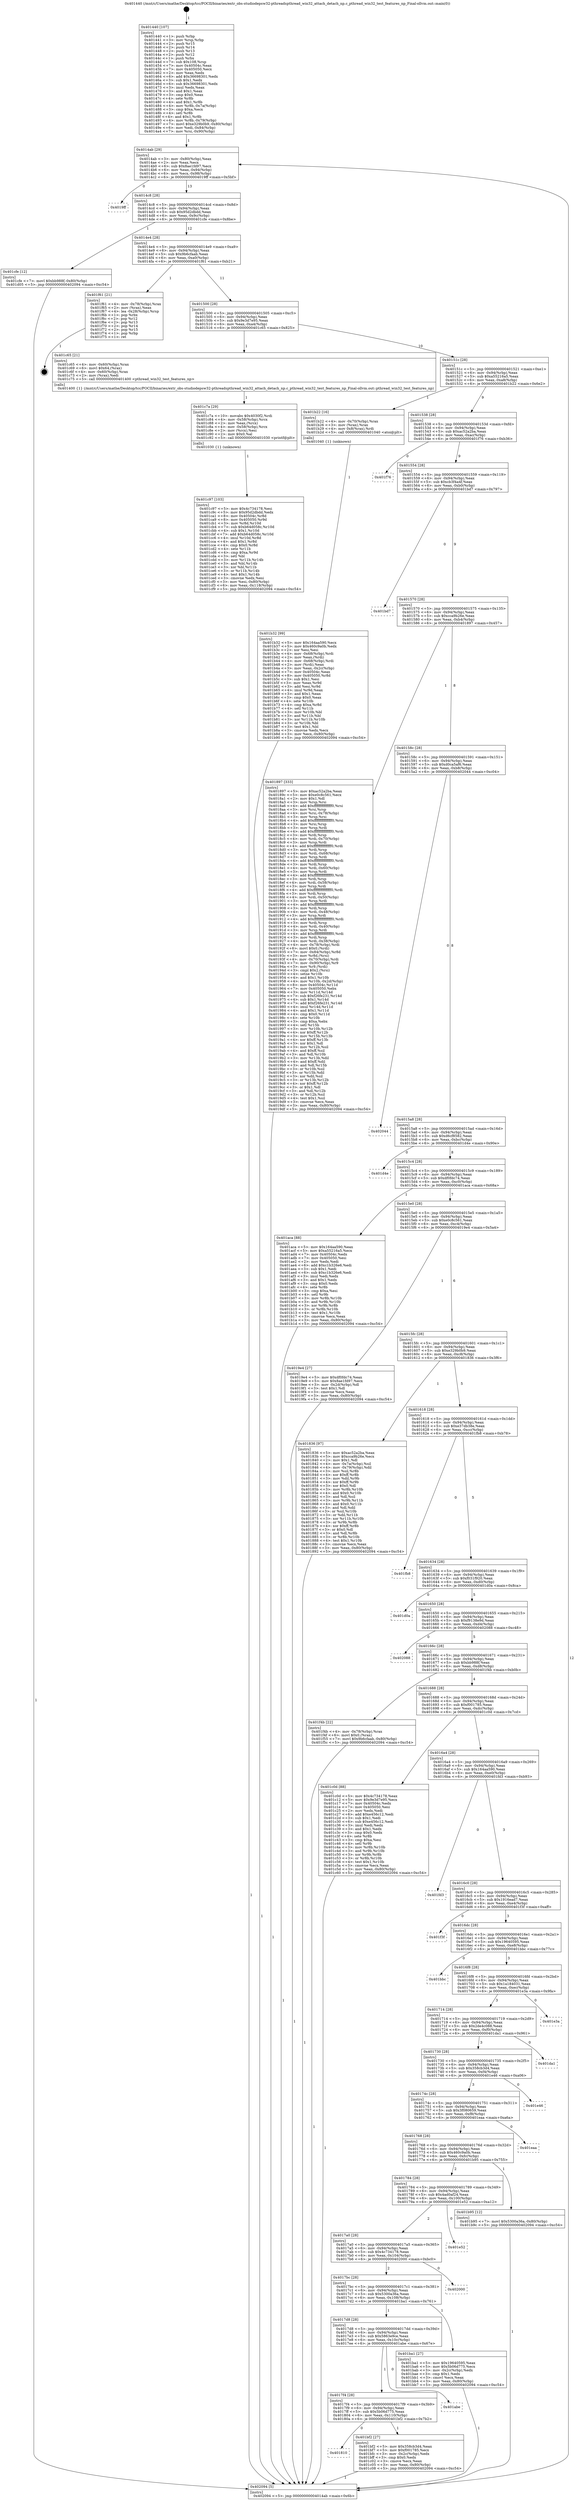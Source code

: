 digraph "0x401440" {
  label = "0x401440 (/mnt/c/Users/mathe/Desktop/tcc/POCII/binaries/extr_obs-studiodepsw32-pthreadspthread_win32_attach_detach_np.c_pthread_win32_test_features_np_Final-ollvm.out::main(0))"
  labelloc = "t"
  node[shape=record]

  Entry [label="",width=0.3,height=0.3,shape=circle,fillcolor=black,style=filled]
  "0x4014ab" [label="{
     0x4014ab [29]\l
     | [instrs]\l
     &nbsp;&nbsp;0x4014ab \<+3\>: mov -0x80(%rbp),%eax\l
     &nbsp;&nbsp;0x4014ae \<+2\>: mov %eax,%ecx\l
     &nbsp;&nbsp;0x4014b0 \<+6\>: sub $0x8ae1fd97,%ecx\l
     &nbsp;&nbsp;0x4014b6 \<+6\>: mov %eax,-0x94(%rbp)\l
     &nbsp;&nbsp;0x4014bc \<+6\>: mov %ecx,-0x98(%rbp)\l
     &nbsp;&nbsp;0x4014c2 \<+6\>: je 00000000004019ff \<main+0x5bf\>\l
  }"]
  "0x4019ff" [label="{
     0x4019ff\l
  }", style=dashed]
  "0x4014c8" [label="{
     0x4014c8 [28]\l
     | [instrs]\l
     &nbsp;&nbsp;0x4014c8 \<+5\>: jmp 00000000004014cd \<main+0x8d\>\l
     &nbsp;&nbsp;0x4014cd \<+6\>: mov -0x94(%rbp),%eax\l
     &nbsp;&nbsp;0x4014d3 \<+5\>: sub $0x95d2dbdd,%eax\l
     &nbsp;&nbsp;0x4014d8 \<+6\>: mov %eax,-0x9c(%rbp)\l
     &nbsp;&nbsp;0x4014de \<+6\>: je 0000000000401cfe \<main+0x8be\>\l
  }"]
  Exit [label="",width=0.3,height=0.3,shape=circle,fillcolor=black,style=filled,peripheries=2]
  "0x401cfe" [label="{
     0x401cfe [12]\l
     | [instrs]\l
     &nbsp;&nbsp;0x401cfe \<+7\>: movl $0xbb988f,-0x80(%rbp)\l
     &nbsp;&nbsp;0x401d05 \<+5\>: jmp 0000000000402094 \<main+0xc54\>\l
  }"]
  "0x4014e4" [label="{
     0x4014e4 [28]\l
     | [instrs]\l
     &nbsp;&nbsp;0x4014e4 \<+5\>: jmp 00000000004014e9 \<main+0xa9\>\l
     &nbsp;&nbsp;0x4014e9 \<+6\>: mov -0x94(%rbp),%eax\l
     &nbsp;&nbsp;0x4014ef \<+5\>: sub $0x9b6cfaab,%eax\l
     &nbsp;&nbsp;0x4014f4 \<+6\>: mov %eax,-0xa0(%rbp)\l
     &nbsp;&nbsp;0x4014fa \<+6\>: je 0000000000401f61 \<main+0xb21\>\l
  }"]
  "0x401c97" [label="{
     0x401c97 [103]\l
     | [instrs]\l
     &nbsp;&nbsp;0x401c97 \<+5\>: mov $0x4c734178,%esi\l
     &nbsp;&nbsp;0x401c9c \<+5\>: mov $0x95d2dbdd,%edx\l
     &nbsp;&nbsp;0x401ca1 \<+8\>: mov 0x40504c,%r8d\l
     &nbsp;&nbsp;0x401ca9 \<+8\>: mov 0x405050,%r9d\l
     &nbsp;&nbsp;0x401cb1 \<+3\>: mov %r8d,%r10d\l
     &nbsp;&nbsp;0x401cb4 \<+7\>: sub $0xb64d058c,%r10d\l
     &nbsp;&nbsp;0x401cbb \<+4\>: sub $0x1,%r10d\l
     &nbsp;&nbsp;0x401cbf \<+7\>: add $0xb64d058c,%r10d\l
     &nbsp;&nbsp;0x401cc6 \<+4\>: imul %r10d,%r8d\l
     &nbsp;&nbsp;0x401cca \<+4\>: and $0x1,%r8d\l
     &nbsp;&nbsp;0x401cce \<+4\>: cmp $0x0,%r8d\l
     &nbsp;&nbsp;0x401cd2 \<+4\>: sete %r11b\l
     &nbsp;&nbsp;0x401cd6 \<+4\>: cmp $0xa,%r9d\l
     &nbsp;&nbsp;0x401cda \<+3\>: setl %bl\l
     &nbsp;&nbsp;0x401cdd \<+3\>: mov %r11b,%r14b\l
     &nbsp;&nbsp;0x401ce0 \<+3\>: and %bl,%r14b\l
     &nbsp;&nbsp;0x401ce3 \<+3\>: xor %bl,%r11b\l
     &nbsp;&nbsp;0x401ce6 \<+3\>: or %r11b,%r14b\l
     &nbsp;&nbsp;0x401ce9 \<+4\>: test $0x1,%r14b\l
     &nbsp;&nbsp;0x401ced \<+3\>: cmovne %edx,%esi\l
     &nbsp;&nbsp;0x401cf0 \<+3\>: mov %esi,-0x80(%rbp)\l
     &nbsp;&nbsp;0x401cf3 \<+6\>: mov %eax,-0x118(%rbp)\l
     &nbsp;&nbsp;0x401cf9 \<+5\>: jmp 0000000000402094 \<main+0xc54\>\l
  }"]
  "0x401f61" [label="{
     0x401f61 [21]\l
     | [instrs]\l
     &nbsp;&nbsp;0x401f61 \<+4\>: mov -0x78(%rbp),%rax\l
     &nbsp;&nbsp;0x401f65 \<+2\>: mov (%rax),%eax\l
     &nbsp;&nbsp;0x401f67 \<+4\>: lea -0x28(%rbp),%rsp\l
     &nbsp;&nbsp;0x401f6b \<+1\>: pop %rbx\l
     &nbsp;&nbsp;0x401f6c \<+2\>: pop %r12\l
     &nbsp;&nbsp;0x401f6e \<+2\>: pop %r13\l
     &nbsp;&nbsp;0x401f70 \<+2\>: pop %r14\l
     &nbsp;&nbsp;0x401f72 \<+2\>: pop %r15\l
     &nbsp;&nbsp;0x401f74 \<+1\>: pop %rbp\l
     &nbsp;&nbsp;0x401f75 \<+1\>: ret\l
  }"]
  "0x401500" [label="{
     0x401500 [28]\l
     | [instrs]\l
     &nbsp;&nbsp;0x401500 \<+5\>: jmp 0000000000401505 \<main+0xc5\>\l
     &nbsp;&nbsp;0x401505 \<+6\>: mov -0x94(%rbp),%eax\l
     &nbsp;&nbsp;0x40150b \<+5\>: sub $0x9e3d7e95,%eax\l
     &nbsp;&nbsp;0x401510 \<+6\>: mov %eax,-0xa4(%rbp)\l
     &nbsp;&nbsp;0x401516 \<+6\>: je 0000000000401c65 \<main+0x825\>\l
  }"]
  "0x401c7a" [label="{
     0x401c7a [29]\l
     | [instrs]\l
     &nbsp;&nbsp;0x401c7a \<+10\>: movabs $0x4030f2,%rdi\l
     &nbsp;&nbsp;0x401c84 \<+4\>: mov -0x58(%rbp),%rcx\l
     &nbsp;&nbsp;0x401c88 \<+2\>: mov %eax,(%rcx)\l
     &nbsp;&nbsp;0x401c8a \<+4\>: mov -0x58(%rbp),%rcx\l
     &nbsp;&nbsp;0x401c8e \<+2\>: mov (%rcx),%esi\l
     &nbsp;&nbsp;0x401c90 \<+2\>: mov $0x0,%al\l
     &nbsp;&nbsp;0x401c92 \<+5\>: call 0000000000401030 \<printf@plt\>\l
     | [calls]\l
     &nbsp;&nbsp;0x401030 \{1\} (unknown)\l
  }"]
  "0x401c65" [label="{
     0x401c65 [21]\l
     | [instrs]\l
     &nbsp;&nbsp;0x401c65 \<+4\>: mov -0x60(%rbp),%rax\l
     &nbsp;&nbsp;0x401c69 \<+6\>: movl $0x64,(%rax)\l
     &nbsp;&nbsp;0x401c6f \<+4\>: mov -0x60(%rbp),%rax\l
     &nbsp;&nbsp;0x401c73 \<+2\>: mov (%rax),%edi\l
     &nbsp;&nbsp;0x401c75 \<+5\>: call 0000000000401400 \<pthread_win32_test_features_np\>\l
     | [calls]\l
     &nbsp;&nbsp;0x401400 \{1\} (/mnt/c/Users/mathe/Desktop/tcc/POCII/binaries/extr_obs-studiodepsw32-pthreadspthread_win32_attach_detach_np.c_pthread_win32_test_features_np_Final-ollvm.out::pthread_win32_test_features_np)\l
  }"]
  "0x40151c" [label="{
     0x40151c [28]\l
     | [instrs]\l
     &nbsp;&nbsp;0x40151c \<+5\>: jmp 0000000000401521 \<main+0xe1\>\l
     &nbsp;&nbsp;0x401521 \<+6\>: mov -0x94(%rbp),%eax\l
     &nbsp;&nbsp;0x401527 \<+5\>: sub $0xa55216a5,%eax\l
     &nbsp;&nbsp;0x40152c \<+6\>: mov %eax,-0xa8(%rbp)\l
     &nbsp;&nbsp;0x401532 \<+6\>: je 0000000000401b22 \<main+0x6e2\>\l
  }"]
  "0x401810" [label="{
     0x401810\l
  }", style=dashed]
  "0x401b22" [label="{
     0x401b22 [16]\l
     | [instrs]\l
     &nbsp;&nbsp;0x401b22 \<+4\>: mov -0x70(%rbp),%rax\l
     &nbsp;&nbsp;0x401b26 \<+3\>: mov (%rax),%rax\l
     &nbsp;&nbsp;0x401b29 \<+4\>: mov 0x8(%rax),%rdi\l
     &nbsp;&nbsp;0x401b2d \<+5\>: call 0000000000401040 \<atoi@plt\>\l
     | [calls]\l
     &nbsp;&nbsp;0x401040 \{1\} (unknown)\l
  }"]
  "0x401538" [label="{
     0x401538 [28]\l
     | [instrs]\l
     &nbsp;&nbsp;0x401538 \<+5\>: jmp 000000000040153d \<main+0xfd\>\l
     &nbsp;&nbsp;0x40153d \<+6\>: mov -0x94(%rbp),%eax\l
     &nbsp;&nbsp;0x401543 \<+5\>: sub $0xac52a2ba,%eax\l
     &nbsp;&nbsp;0x401548 \<+6\>: mov %eax,-0xac(%rbp)\l
     &nbsp;&nbsp;0x40154e \<+6\>: je 0000000000401f76 \<main+0xb36\>\l
  }"]
  "0x401bf2" [label="{
     0x401bf2 [27]\l
     | [instrs]\l
     &nbsp;&nbsp;0x401bf2 \<+5\>: mov $0x358cb3d4,%eax\l
     &nbsp;&nbsp;0x401bf7 \<+5\>: mov $0xf001785,%ecx\l
     &nbsp;&nbsp;0x401bfc \<+3\>: mov -0x2c(%rbp),%edx\l
     &nbsp;&nbsp;0x401bff \<+3\>: cmp $0x0,%edx\l
     &nbsp;&nbsp;0x401c02 \<+3\>: cmove %ecx,%eax\l
     &nbsp;&nbsp;0x401c05 \<+3\>: mov %eax,-0x80(%rbp)\l
     &nbsp;&nbsp;0x401c08 \<+5\>: jmp 0000000000402094 \<main+0xc54\>\l
  }"]
  "0x401f76" [label="{
     0x401f76\l
  }", style=dashed]
  "0x401554" [label="{
     0x401554 [28]\l
     | [instrs]\l
     &nbsp;&nbsp;0x401554 \<+5\>: jmp 0000000000401559 \<main+0x119\>\l
     &nbsp;&nbsp;0x401559 \<+6\>: mov -0x94(%rbp),%eax\l
     &nbsp;&nbsp;0x40155f \<+5\>: sub $0xcb3f4a4f,%eax\l
     &nbsp;&nbsp;0x401564 \<+6\>: mov %eax,-0xb0(%rbp)\l
     &nbsp;&nbsp;0x40156a \<+6\>: je 0000000000401bd7 \<main+0x797\>\l
  }"]
  "0x4017f4" [label="{
     0x4017f4 [28]\l
     | [instrs]\l
     &nbsp;&nbsp;0x4017f4 \<+5\>: jmp 00000000004017f9 \<main+0x3b9\>\l
     &nbsp;&nbsp;0x4017f9 \<+6\>: mov -0x94(%rbp),%eax\l
     &nbsp;&nbsp;0x4017ff \<+5\>: sub $0x5b06d775,%eax\l
     &nbsp;&nbsp;0x401804 \<+6\>: mov %eax,-0x110(%rbp)\l
     &nbsp;&nbsp;0x40180a \<+6\>: je 0000000000401bf2 \<main+0x7b2\>\l
  }"]
  "0x401bd7" [label="{
     0x401bd7\l
  }", style=dashed]
  "0x401570" [label="{
     0x401570 [28]\l
     | [instrs]\l
     &nbsp;&nbsp;0x401570 \<+5\>: jmp 0000000000401575 \<main+0x135\>\l
     &nbsp;&nbsp;0x401575 \<+6\>: mov -0x94(%rbp),%eax\l
     &nbsp;&nbsp;0x40157b \<+5\>: sub $0xcca9b26e,%eax\l
     &nbsp;&nbsp;0x401580 \<+6\>: mov %eax,-0xb4(%rbp)\l
     &nbsp;&nbsp;0x401586 \<+6\>: je 0000000000401897 \<main+0x457\>\l
  }"]
  "0x401abe" [label="{
     0x401abe\l
  }", style=dashed]
  "0x401897" [label="{
     0x401897 [333]\l
     | [instrs]\l
     &nbsp;&nbsp;0x401897 \<+5\>: mov $0xac52a2ba,%eax\l
     &nbsp;&nbsp;0x40189c \<+5\>: mov $0xe0c8c561,%ecx\l
     &nbsp;&nbsp;0x4018a1 \<+2\>: mov $0x1,%dl\l
     &nbsp;&nbsp;0x4018a3 \<+3\>: mov %rsp,%rsi\l
     &nbsp;&nbsp;0x4018a6 \<+4\>: add $0xfffffffffffffff0,%rsi\l
     &nbsp;&nbsp;0x4018aa \<+3\>: mov %rsi,%rsp\l
     &nbsp;&nbsp;0x4018ad \<+4\>: mov %rsi,-0x78(%rbp)\l
     &nbsp;&nbsp;0x4018b1 \<+3\>: mov %rsp,%rsi\l
     &nbsp;&nbsp;0x4018b4 \<+4\>: add $0xfffffffffffffff0,%rsi\l
     &nbsp;&nbsp;0x4018b8 \<+3\>: mov %rsi,%rsp\l
     &nbsp;&nbsp;0x4018bb \<+3\>: mov %rsp,%rdi\l
     &nbsp;&nbsp;0x4018be \<+4\>: add $0xfffffffffffffff0,%rdi\l
     &nbsp;&nbsp;0x4018c2 \<+3\>: mov %rdi,%rsp\l
     &nbsp;&nbsp;0x4018c5 \<+4\>: mov %rdi,-0x70(%rbp)\l
     &nbsp;&nbsp;0x4018c9 \<+3\>: mov %rsp,%rdi\l
     &nbsp;&nbsp;0x4018cc \<+4\>: add $0xfffffffffffffff0,%rdi\l
     &nbsp;&nbsp;0x4018d0 \<+3\>: mov %rdi,%rsp\l
     &nbsp;&nbsp;0x4018d3 \<+4\>: mov %rdi,-0x68(%rbp)\l
     &nbsp;&nbsp;0x4018d7 \<+3\>: mov %rsp,%rdi\l
     &nbsp;&nbsp;0x4018da \<+4\>: add $0xfffffffffffffff0,%rdi\l
     &nbsp;&nbsp;0x4018de \<+3\>: mov %rdi,%rsp\l
     &nbsp;&nbsp;0x4018e1 \<+4\>: mov %rdi,-0x60(%rbp)\l
     &nbsp;&nbsp;0x4018e5 \<+3\>: mov %rsp,%rdi\l
     &nbsp;&nbsp;0x4018e8 \<+4\>: add $0xfffffffffffffff0,%rdi\l
     &nbsp;&nbsp;0x4018ec \<+3\>: mov %rdi,%rsp\l
     &nbsp;&nbsp;0x4018ef \<+4\>: mov %rdi,-0x58(%rbp)\l
     &nbsp;&nbsp;0x4018f3 \<+3\>: mov %rsp,%rdi\l
     &nbsp;&nbsp;0x4018f6 \<+4\>: add $0xfffffffffffffff0,%rdi\l
     &nbsp;&nbsp;0x4018fa \<+3\>: mov %rdi,%rsp\l
     &nbsp;&nbsp;0x4018fd \<+4\>: mov %rdi,-0x50(%rbp)\l
     &nbsp;&nbsp;0x401901 \<+3\>: mov %rsp,%rdi\l
     &nbsp;&nbsp;0x401904 \<+4\>: add $0xfffffffffffffff0,%rdi\l
     &nbsp;&nbsp;0x401908 \<+3\>: mov %rdi,%rsp\l
     &nbsp;&nbsp;0x40190b \<+4\>: mov %rdi,-0x48(%rbp)\l
     &nbsp;&nbsp;0x40190f \<+3\>: mov %rsp,%rdi\l
     &nbsp;&nbsp;0x401912 \<+4\>: add $0xfffffffffffffff0,%rdi\l
     &nbsp;&nbsp;0x401916 \<+3\>: mov %rdi,%rsp\l
     &nbsp;&nbsp;0x401919 \<+4\>: mov %rdi,-0x40(%rbp)\l
     &nbsp;&nbsp;0x40191d \<+3\>: mov %rsp,%rdi\l
     &nbsp;&nbsp;0x401920 \<+4\>: add $0xfffffffffffffff0,%rdi\l
     &nbsp;&nbsp;0x401924 \<+3\>: mov %rdi,%rsp\l
     &nbsp;&nbsp;0x401927 \<+4\>: mov %rdi,-0x38(%rbp)\l
     &nbsp;&nbsp;0x40192b \<+4\>: mov -0x78(%rbp),%rdi\l
     &nbsp;&nbsp;0x40192f \<+6\>: movl $0x0,(%rdi)\l
     &nbsp;&nbsp;0x401935 \<+7\>: mov -0x84(%rbp),%r8d\l
     &nbsp;&nbsp;0x40193c \<+3\>: mov %r8d,(%rsi)\l
     &nbsp;&nbsp;0x40193f \<+4\>: mov -0x70(%rbp),%rdi\l
     &nbsp;&nbsp;0x401943 \<+7\>: mov -0x90(%rbp),%r9\l
     &nbsp;&nbsp;0x40194a \<+3\>: mov %r9,(%rdi)\l
     &nbsp;&nbsp;0x40194d \<+3\>: cmpl $0x2,(%rsi)\l
     &nbsp;&nbsp;0x401950 \<+4\>: setne %r10b\l
     &nbsp;&nbsp;0x401954 \<+4\>: and $0x1,%r10b\l
     &nbsp;&nbsp;0x401958 \<+4\>: mov %r10b,-0x2d(%rbp)\l
     &nbsp;&nbsp;0x40195c \<+8\>: mov 0x40504c,%r11d\l
     &nbsp;&nbsp;0x401964 \<+7\>: mov 0x405050,%ebx\l
     &nbsp;&nbsp;0x40196b \<+3\>: mov %r11d,%r14d\l
     &nbsp;&nbsp;0x40196e \<+7\>: sub $0xf26fe231,%r14d\l
     &nbsp;&nbsp;0x401975 \<+4\>: sub $0x1,%r14d\l
     &nbsp;&nbsp;0x401979 \<+7\>: add $0xf26fe231,%r14d\l
     &nbsp;&nbsp;0x401980 \<+4\>: imul %r14d,%r11d\l
     &nbsp;&nbsp;0x401984 \<+4\>: and $0x1,%r11d\l
     &nbsp;&nbsp;0x401988 \<+4\>: cmp $0x0,%r11d\l
     &nbsp;&nbsp;0x40198c \<+4\>: sete %r10b\l
     &nbsp;&nbsp;0x401990 \<+3\>: cmp $0xa,%ebx\l
     &nbsp;&nbsp;0x401993 \<+4\>: setl %r15b\l
     &nbsp;&nbsp;0x401997 \<+3\>: mov %r10b,%r12b\l
     &nbsp;&nbsp;0x40199a \<+4\>: xor $0xff,%r12b\l
     &nbsp;&nbsp;0x40199e \<+3\>: mov %r15b,%r13b\l
     &nbsp;&nbsp;0x4019a1 \<+4\>: xor $0xff,%r13b\l
     &nbsp;&nbsp;0x4019a5 \<+3\>: xor $0x1,%dl\l
     &nbsp;&nbsp;0x4019a8 \<+3\>: mov %r12b,%sil\l
     &nbsp;&nbsp;0x4019ab \<+4\>: and $0xff,%sil\l
     &nbsp;&nbsp;0x4019af \<+3\>: and %dl,%r10b\l
     &nbsp;&nbsp;0x4019b2 \<+3\>: mov %r13b,%dil\l
     &nbsp;&nbsp;0x4019b5 \<+4\>: and $0xff,%dil\l
     &nbsp;&nbsp;0x4019b9 \<+3\>: and %dl,%r15b\l
     &nbsp;&nbsp;0x4019bc \<+3\>: or %r10b,%sil\l
     &nbsp;&nbsp;0x4019bf \<+3\>: or %r15b,%dil\l
     &nbsp;&nbsp;0x4019c2 \<+3\>: xor %dil,%sil\l
     &nbsp;&nbsp;0x4019c5 \<+3\>: or %r13b,%r12b\l
     &nbsp;&nbsp;0x4019c8 \<+4\>: xor $0xff,%r12b\l
     &nbsp;&nbsp;0x4019cc \<+3\>: or $0x1,%dl\l
     &nbsp;&nbsp;0x4019cf \<+3\>: and %dl,%r12b\l
     &nbsp;&nbsp;0x4019d2 \<+3\>: or %r12b,%sil\l
     &nbsp;&nbsp;0x4019d5 \<+4\>: test $0x1,%sil\l
     &nbsp;&nbsp;0x4019d9 \<+3\>: cmovne %ecx,%eax\l
     &nbsp;&nbsp;0x4019dc \<+3\>: mov %eax,-0x80(%rbp)\l
     &nbsp;&nbsp;0x4019df \<+5\>: jmp 0000000000402094 \<main+0xc54\>\l
  }"]
  "0x40158c" [label="{
     0x40158c [28]\l
     | [instrs]\l
     &nbsp;&nbsp;0x40158c \<+5\>: jmp 0000000000401591 \<main+0x151\>\l
     &nbsp;&nbsp;0x401591 \<+6\>: mov -0x94(%rbp),%eax\l
     &nbsp;&nbsp;0x401597 \<+5\>: sub $0xd0ca5af6,%eax\l
     &nbsp;&nbsp;0x40159c \<+6\>: mov %eax,-0xb8(%rbp)\l
     &nbsp;&nbsp;0x4015a2 \<+6\>: je 0000000000402044 \<main+0xc04\>\l
  }"]
  "0x4017d8" [label="{
     0x4017d8 [28]\l
     | [instrs]\l
     &nbsp;&nbsp;0x4017d8 \<+5\>: jmp 00000000004017dd \<main+0x39d\>\l
     &nbsp;&nbsp;0x4017dd \<+6\>: mov -0x94(%rbp),%eax\l
     &nbsp;&nbsp;0x4017e3 \<+5\>: sub $0x5863e9ce,%eax\l
     &nbsp;&nbsp;0x4017e8 \<+6\>: mov %eax,-0x10c(%rbp)\l
     &nbsp;&nbsp;0x4017ee \<+6\>: je 0000000000401abe \<main+0x67e\>\l
  }"]
  "0x402044" [label="{
     0x402044\l
  }", style=dashed]
  "0x4015a8" [label="{
     0x4015a8 [28]\l
     | [instrs]\l
     &nbsp;&nbsp;0x4015a8 \<+5\>: jmp 00000000004015ad \<main+0x16d\>\l
     &nbsp;&nbsp;0x4015ad \<+6\>: mov -0x94(%rbp),%eax\l
     &nbsp;&nbsp;0x4015b3 \<+5\>: sub $0xd6cf8582,%eax\l
     &nbsp;&nbsp;0x4015b8 \<+6\>: mov %eax,-0xbc(%rbp)\l
     &nbsp;&nbsp;0x4015be \<+6\>: je 0000000000401d4e \<main+0x90e\>\l
  }"]
  "0x401ba1" [label="{
     0x401ba1 [27]\l
     | [instrs]\l
     &nbsp;&nbsp;0x401ba1 \<+5\>: mov $0x19640595,%eax\l
     &nbsp;&nbsp;0x401ba6 \<+5\>: mov $0x5b06d775,%ecx\l
     &nbsp;&nbsp;0x401bab \<+3\>: mov -0x2c(%rbp),%edx\l
     &nbsp;&nbsp;0x401bae \<+3\>: cmp $0x1,%edx\l
     &nbsp;&nbsp;0x401bb1 \<+3\>: cmovl %ecx,%eax\l
     &nbsp;&nbsp;0x401bb4 \<+3\>: mov %eax,-0x80(%rbp)\l
     &nbsp;&nbsp;0x401bb7 \<+5\>: jmp 0000000000402094 \<main+0xc54\>\l
  }"]
  "0x401d4e" [label="{
     0x401d4e\l
  }", style=dashed]
  "0x4015c4" [label="{
     0x4015c4 [28]\l
     | [instrs]\l
     &nbsp;&nbsp;0x4015c4 \<+5\>: jmp 00000000004015c9 \<main+0x189\>\l
     &nbsp;&nbsp;0x4015c9 \<+6\>: mov -0x94(%rbp),%eax\l
     &nbsp;&nbsp;0x4015cf \<+5\>: sub $0xdf0fdc74,%eax\l
     &nbsp;&nbsp;0x4015d4 \<+6\>: mov %eax,-0xc0(%rbp)\l
     &nbsp;&nbsp;0x4015da \<+6\>: je 0000000000401aca \<main+0x68a\>\l
  }"]
  "0x4017bc" [label="{
     0x4017bc [28]\l
     | [instrs]\l
     &nbsp;&nbsp;0x4017bc \<+5\>: jmp 00000000004017c1 \<main+0x381\>\l
     &nbsp;&nbsp;0x4017c1 \<+6\>: mov -0x94(%rbp),%eax\l
     &nbsp;&nbsp;0x4017c7 \<+5\>: sub $0x5300a36a,%eax\l
     &nbsp;&nbsp;0x4017cc \<+6\>: mov %eax,-0x108(%rbp)\l
     &nbsp;&nbsp;0x4017d2 \<+6\>: je 0000000000401ba1 \<main+0x761\>\l
  }"]
  "0x401aca" [label="{
     0x401aca [88]\l
     | [instrs]\l
     &nbsp;&nbsp;0x401aca \<+5\>: mov $0x164aa590,%eax\l
     &nbsp;&nbsp;0x401acf \<+5\>: mov $0xa55216a5,%ecx\l
     &nbsp;&nbsp;0x401ad4 \<+7\>: mov 0x40504c,%edx\l
     &nbsp;&nbsp;0x401adb \<+7\>: mov 0x405050,%esi\l
     &nbsp;&nbsp;0x401ae2 \<+2\>: mov %edx,%edi\l
     &nbsp;&nbsp;0x401ae4 \<+6\>: add $0xc1b326e6,%edi\l
     &nbsp;&nbsp;0x401aea \<+3\>: sub $0x1,%edi\l
     &nbsp;&nbsp;0x401aed \<+6\>: sub $0xc1b326e6,%edi\l
     &nbsp;&nbsp;0x401af3 \<+3\>: imul %edi,%edx\l
     &nbsp;&nbsp;0x401af6 \<+3\>: and $0x1,%edx\l
     &nbsp;&nbsp;0x401af9 \<+3\>: cmp $0x0,%edx\l
     &nbsp;&nbsp;0x401afc \<+4\>: sete %r8b\l
     &nbsp;&nbsp;0x401b00 \<+3\>: cmp $0xa,%esi\l
     &nbsp;&nbsp;0x401b03 \<+4\>: setl %r9b\l
     &nbsp;&nbsp;0x401b07 \<+3\>: mov %r8b,%r10b\l
     &nbsp;&nbsp;0x401b0a \<+3\>: and %r9b,%r10b\l
     &nbsp;&nbsp;0x401b0d \<+3\>: xor %r9b,%r8b\l
     &nbsp;&nbsp;0x401b10 \<+3\>: or %r8b,%r10b\l
     &nbsp;&nbsp;0x401b13 \<+4\>: test $0x1,%r10b\l
     &nbsp;&nbsp;0x401b17 \<+3\>: cmovne %ecx,%eax\l
     &nbsp;&nbsp;0x401b1a \<+3\>: mov %eax,-0x80(%rbp)\l
     &nbsp;&nbsp;0x401b1d \<+5\>: jmp 0000000000402094 \<main+0xc54\>\l
  }"]
  "0x4015e0" [label="{
     0x4015e0 [28]\l
     | [instrs]\l
     &nbsp;&nbsp;0x4015e0 \<+5\>: jmp 00000000004015e5 \<main+0x1a5\>\l
     &nbsp;&nbsp;0x4015e5 \<+6\>: mov -0x94(%rbp),%eax\l
     &nbsp;&nbsp;0x4015eb \<+5\>: sub $0xe0c8c561,%eax\l
     &nbsp;&nbsp;0x4015f0 \<+6\>: mov %eax,-0xc4(%rbp)\l
     &nbsp;&nbsp;0x4015f6 \<+6\>: je 00000000004019e4 \<main+0x5a4\>\l
  }"]
  "0x402000" [label="{
     0x402000\l
  }", style=dashed]
  "0x4019e4" [label="{
     0x4019e4 [27]\l
     | [instrs]\l
     &nbsp;&nbsp;0x4019e4 \<+5\>: mov $0xdf0fdc74,%eax\l
     &nbsp;&nbsp;0x4019e9 \<+5\>: mov $0x8ae1fd97,%ecx\l
     &nbsp;&nbsp;0x4019ee \<+3\>: mov -0x2d(%rbp),%dl\l
     &nbsp;&nbsp;0x4019f1 \<+3\>: test $0x1,%dl\l
     &nbsp;&nbsp;0x4019f4 \<+3\>: cmovne %ecx,%eax\l
     &nbsp;&nbsp;0x4019f7 \<+3\>: mov %eax,-0x80(%rbp)\l
     &nbsp;&nbsp;0x4019fa \<+5\>: jmp 0000000000402094 \<main+0xc54\>\l
  }"]
  "0x4015fc" [label="{
     0x4015fc [28]\l
     | [instrs]\l
     &nbsp;&nbsp;0x4015fc \<+5\>: jmp 0000000000401601 \<main+0x1c1\>\l
     &nbsp;&nbsp;0x401601 \<+6\>: mov -0x94(%rbp),%eax\l
     &nbsp;&nbsp;0x401607 \<+5\>: sub $0xe329b0b9,%eax\l
     &nbsp;&nbsp;0x40160c \<+6\>: mov %eax,-0xc8(%rbp)\l
     &nbsp;&nbsp;0x401612 \<+6\>: je 0000000000401836 \<main+0x3f6\>\l
  }"]
  "0x4017a0" [label="{
     0x4017a0 [28]\l
     | [instrs]\l
     &nbsp;&nbsp;0x4017a0 \<+5\>: jmp 00000000004017a5 \<main+0x365\>\l
     &nbsp;&nbsp;0x4017a5 \<+6\>: mov -0x94(%rbp),%eax\l
     &nbsp;&nbsp;0x4017ab \<+5\>: sub $0x4c734178,%eax\l
     &nbsp;&nbsp;0x4017b0 \<+6\>: mov %eax,-0x104(%rbp)\l
     &nbsp;&nbsp;0x4017b6 \<+6\>: je 0000000000402000 \<main+0xbc0\>\l
  }"]
  "0x401836" [label="{
     0x401836 [97]\l
     | [instrs]\l
     &nbsp;&nbsp;0x401836 \<+5\>: mov $0xac52a2ba,%eax\l
     &nbsp;&nbsp;0x40183b \<+5\>: mov $0xcca9b26e,%ecx\l
     &nbsp;&nbsp;0x401840 \<+2\>: mov $0x1,%dl\l
     &nbsp;&nbsp;0x401842 \<+4\>: mov -0x7a(%rbp),%sil\l
     &nbsp;&nbsp;0x401846 \<+4\>: mov -0x79(%rbp),%dil\l
     &nbsp;&nbsp;0x40184a \<+3\>: mov %sil,%r8b\l
     &nbsp;&nbsp;0x40184d \<+4\>: xor $0xff,%r8b\l
     &nbsp;&nbsp;0x401851 \<+3\>: mov %dil,%r9b\l
     &nbsp;&nbsp;0x401854 \<+4\>: xor $0xff,%r9b\l
     &nbsp;&nbsp;0x401858 \<+3\>: xor $0x0,%dl\l
     &nbsp;&nbsp;0x40185b \<+3\>: mov %r8b,%r10b\l
     &nbsp;&nbsp;0x40185e \<+4\>: and $0x0,%r10b\l
     &nbsp;&nbsp;0x401862 \<+3\>: and %dl,%sil\l
     &nbsp;&nbsp;0x401865 \<+3\>: mov %r9b,%r11b\l
     &nbsp;&nbsp;0x401868 \<+4\>: and $0x0,%r11b\l
     &nbsp;&nbsp;0x40186c \<+3\>: and %dl,%dil\l
     &nbsp;&nbsp;0x40186f \<+3\>: or %sil,%r10b\l
     &nbsp;&nbsp;0x401872 \<+3\>: or %dil,%r11b\l
     &nbsp;&nbsp;0x401875 \<+3\>: xor %r11b,%r10b\l
     &nbsp;&nbsp;0x401878 \<+3\>: or %r9b,%r8b\l
     &nbsp;&nbsp;0x40187b \<+4\>: xor $0xff,%r8b\l
     &nbsp;&nbsp;0x40187f \<+3\>: or $0x0,%dl\l
     &nbsp;&nbsp;0x401882 \<+3\>: and %dl,%r8b\l
     &nbsp;&nbsp;0x401885 \<+3\>: or %r8b,%r10b\l
     &nbsp;&nbsp;0x401888 \<+4\>: test $0x1,%r10b\l
     &nbsp;&nbsp;0x40188c \<+3\>: cmovne %ecx,%eax\l
     &nbsp;&nbsp;0x40188f \<+3\>: mov %eax,-0x80(%rbp)\l
     &nbsp;&nbsp;0x401892 \<+5\>: jmp 0000000000402094 \<main+0xc54\>\l
  }"]
  "0x401618" [label="{
     0x401618 [28]\l
     | [instrs]\l
     &nbsp;&nbsp;0x401618 \<+5\>: jmp 000000000040161d \<main+0x1dd\>\l
     &nbsp;&nbsp;0x40161d \<+6\>: mov -0x94(%rbp),%eax\l
     &nbsp;&nbsp;0x401623 \<+5\>: sub $0xe37db38e,%eax\l
     &nbsp;&nbsp;0x401628 \<+6\>: mov %eax,-0xcc(%rbp)\l
     &nbsp;&nbsp;0x40162e \<+6\>: je 0000000000401fb8 \<main+0xb78\>\l
  }"]
  "0x402094" [label="{
     0x402094 [5]\l
     | [instrs]\l
     &nbsp;&nbsp;0x402094 \<+5\>: jmp 00000000004014ab \<main+0x6b\>\l
  }"]
  "0x401440" [label="{
     0x401440 [107]\l
     | [instrs]\l
     &nbsp;&nbsp;0x401440 \<+1\>: push %rbp\l
     &nbsp;&nbsp;0x401441 \<+3\>: mov %rsp,%rbp\l
     &nbsp;&nbsp;0x401444 \<+2\>: push %r15\l
     &nbsp;&nbsp;0x401446 \<+2\>: push %r14\l
     &nbsp;&nbsp;0x401448 \<+2\>: push %r13\l
     &nbsp;&nbsp;0x40144a \<+2\>: push %r12\l
     &nbsp;&nbsp;0x40144c \<+1\>: push %rbx\l
     &nbsp;&nbsp;0x40144d \<+7\>: sub $0x108,%rsp\l
     &nbsp;&nbsp;0x401454 \<+7\>: mov 0x40504c,%eax\l
     &nbsp;&nbsp;0x40145b \<+7\>: mov 0x405050,%ecx\l
     &nbsp;&nbsp;0x401462 \<+2\>: mov %eax,%edx\l
     &nbsp;&nbsp;0x401464 \<+6\>: add $0x36698301,%edx\l
     &nbsp;&nbsp;0x40146a \<+3\>: sub $0x1,%edx\l
     &nbsp;&nbsp;0x40146d \<+6\>: sub $0x36698301,%edx\l
     &nbsp;&nbsp;0x401473 \<+3\>: imul %edx,%eax\l
     &nbsp;&nbsp;0x401476 \<+3\>: and $0x1,%eax\l
     &nbsp;&nbsp;0x401479 \<+3\>: cmp $0x0,%eax\l
     &nbsp;&nbsp;0x40147c \<+4\>: sete %r8b\l
     &nbsp;&nbsp;0x401480 \<+4\>: and $0x1,%r8b\l
     &nbsp;&nbsp;0x401484 \<+4\>: mov %r8b,-0x7a(%rbp)\l
     &nbsp;&nbsp;0x401488 \<+3\>: cmp $0xa,%ecx\l
     &nbsp;&nbsp;0x40148b \<+4\>: setl %r8b\l
     &nbsp;&nbsp;0x40148f \<+4\>: and $0x1,%r8b\l
     &nbsp;&nbsp;0x401493 \<+4\>: mov %r8b,-0x79(%rbp)\l
     &nbsp;&nbsp;0x401497 \<+7\>: movl $0xe329b0b9,-0x80(%rbp)\l
     &nbsp;&nbsp;0x40149e \<+6\>: mov %edi,-0x84(%rbp)\l
     &nbsp;&nbsp;0x4014a4 \<+7\>: mov %rsi,-0x90(%rbp)\l
  }"]
  "0x401e52" [label="{
     0x401e52\l
  }", style=dashed]
  "0x401b32" [label="{
     0x401b32 [99]\l
     | [instrs]\l
     &nbsp;&nbsp;0x401b32 \<+5\>: mov $0x164aa590,%ecx\l
     &nbsp;&nbsp;0x401b37 \<+5\>: mov $0x460c9a0b,%edx\l
     &nbsp;&nbsp;0x401b3c \<+2\>: xor %esi,%esi\l
     &nbsp;&nbsp;0x401b3e \<+4\>: mov -0x68(%rbp),%rdi\l
     &nbsp;&nbsp;0x401b42 \<+2\>: mov %eax,(%rdi)\l
     &nbsp;&nbsp;0x401b44 \<+4\>: mov -0x68(%rbp),%rdi\l
     &nbsp;&nbsp;0x401b48 \<+2\>: mov (%rdi),%eax\l
     &nbsp;&nbsp;0x401b4a \<+3\>: mov %eax,-0x2c(%rbp)\l
     &nbsp;&nbsp;0x401b4d \<+7\>: mov 0x40504c,%eax\l
     &nbsp;&nbsp;0x401b54 \<+8\>: mov 0x405050,%r8d\l
     &nbsp;&nbsp;0x401b5c \<+3\>: sub $0x1,%esi\l
     &nbsp;&nbsp;0x401b5f \<+3\>: mov %eax,%r9d\l
     &nbsp;&nbsp;0x401b62 \<+3\>: add %esi,%r9d\l
     &nbsp;&nbsp;0x401b65 \<+4\>: imul %r9d,%eax\l
     &nbsp;&nbsp;0x401b69 \<+3\>: and $0x1,%eax\l
     &nbsp;&nbsp;0x401b6c \<+3\>: cmp $0x0,%eax\l
     &nbsp;&nbsp;0x401b6f \<+4\>: sete %r10b\l
     &nbsp;&nbsp;0x401b73 \<+4\>: cmp $0xa,%r8d\l
     &nbsp;&nbsp;0x401b77 \<+4\>: setl %r11b\l
     &nbsp;&nbsp;0x401b7b \<+3\>: mov %r10b,%bl\l
     &nbsp;&nbsp;0x401b7e \<+3\>: and %r11b,%bl\l
     &nbsp;&nbsp;0x401b81 \<+3\>: xor %r11b,%r10b\l
     &nbsp;&nbsp;0x401b84 \<+3\>: or %r10b,%bl\l
     &nbsp;&nbsp;0x401b87 \<+3\>: test $0x1,%bl\l
     &nbsp;&nbsp;0x401b8a \<+3\>: cmovne %edx,%ecx\l
     &nbsp;&nbsp;0x401b8d \<+3\>: mov %ecx,-0x80(%rbp)\l
     &nbsp;&nbsp;0x401b90 \<+5\>: jmp 0000000000402094 \<main+0xc54\>\l
  }"]
  "0x401784" [label="{
     0x401784 [28]\l
     | [instrs]\l
     &nbsp;&nbsp;0x401784 \<+5\>: jmp 0000000000401789 \<main+0x349\>\l
     &nbsp;&nbsp;0x401789 \<+6\>: mov -0x94(%rbp),%eax\l
     &nbsp;&nbsp;0x40178f \<+5\>: sub $0x4ad0af24,%eax\l
     &nbsp;&nbsp;0x401794 \<+6\>: mov %eax,-0x100(%rbp)\l
     &nbsp;&nbsp;0x40179a \<+6\>: je 0000000000401e52 \<main+0xa12\>\l
  }"]
  "0x401fb8" [label="{
     0x401fb8\l
  }", style=dashed]
  "0x401634" [label="{
     0x401634 [28]\l
     | [instrs]\l
     &nbsp;&nbsp;0x401634 \<+5\>: jmp 0000000000401639 \<main+0x1f9\>\l
     &nbsp;&nbsp;0x401639 \<+6\>: mov -0x94(%rbp),%eax\l
     &nbsp;&nbsp;0x40163f \<+5\>: sub $0xf031f920,%eax\l
     &nbsp;&nbsp;0x401644 \<+6\>: mov %eax,-0xd0(%rbp)\l
     &nbsp;&nbsp;0x40164a \<+6\>: je 0000000000401d0a \<main+0x8ca\>\l
  }"]
  "0x401b95" [label="{
     0x401b95 [12]\l
     | [instrs]\l
     &nbsp;&nbsp;0x401b95 \<+7\>: movl $0x5300a36a,-0x80(%rbp)\l
     &nbsp;&nbsp;0x401b9c \<+5\>: jmp 0000000000402094 \<main+0xc54\>\l
  }"]
  "0x401d0a" [label="{
     0x401d0a\l
  }", style=dashed]
  "0x401650" [label="{
     0x401650 [28]\l
     | [instrs]\l
     &nbsp;&nbsp;0x401650 \<+5\>: jmp 0000000000401655 \<main+0x215\>\l
     &nbsp;&nbsp;0x401655 \<+6\>: mov -0x94(%rbp),%eax\l
     &nbsp;&nbsp;0x40165b \<+5\>: sub $0xf9138e9d,%eax\l
     &nbsp;&nbsp;0x401660 \<+6\>: mov %eax,-0xd4(%rbp)\l
     &nbsp;&nbsp;0x401666 \<+6\>: je 0000000000402088 \<main+0xc48\>\l
  }"]
  "0x401768" [label="{
     0x401768 [28]\l
     | [instrs]\l
     &nbsp;&nbsp;0x401768 \<+5\>: jmp 000000000040176d \<main+0x32d\>\l
     &nbsp;&nbsp;0x40176d \<+6\>: mov -0x94(%rbp),%eax\l
     &nbsp;&nbsp;0x401773 \<+5\>: sub $0x460c9a0b,%eax\l
     &nbsp;&nbsp;0x401778 \<+6\>: mov %eax,-0xfc(%rbp)\l
     &nbsp;&nbsp;0x40177e \<+6\>: je 0000000000401b95 \<main+0x755\>\l
  }"]
  "0x402088" [label="{
     0x402088\l
  }", style=dashed]
  "0x40166c" [label="{
     0x40166c [28]\l
     | [instrs]\l
     &nbsp;&nbsp;0x40166c \<+5\>: jmp 0000000000401671 \<main+0x231\>\l
     &nbsp;&nbsp;0x401671 \<+6\>: mov -0x94(%rbp),%eax\l
     &nbsp;&nbsp;0x401677 \<+5\>: sub $0xbb988f,%eax\l
     &nbsp;&nbsp;0x40167c \<+6\>: mov %eax,-0xd8(%rbp)\l
     &nbsp;&nbsp;0x401682 \<+6\>: je 0000000000401f4b \<main+0xb0b\>\l
  }"]
  "0x401eaa" [label="{
     0x401eaa\l
  }", style=dashed]
  "0x401f4b" [label="{
     0x401f4b [22]\l
     | [instrs]\l
     &nbsp;&nbsp;0x401f4b \<+4\>: mov -0x78(%rbp),%rax\l
     &nbsp;&nbsp;0x401f4f \<+6\>: movl $0x0,(%rax)\l
     &nbsp;&nbsp;0x401f55 \<+7\>: movl $0x9b6cfaab,-0x80(%rbp)\l
     &nbsp;&nbsp;0x401f5c \<+5\>: jmp 0000000000402094 \<main+0xc54\>\l
  }"]
  "0x401688" [label="{
     0x401688 [28]\l
     | [instrs]\l
     &nbsp;&nbsp;0x401688 \<+5\>: jmp 000000000040168d \<main+0x24d\>\l
     &nbsp;&nbsp;0x40168d \<+6\>: mov -0x94(%rbp),%eax\l
     &nbsp;&nbsp;0x401693 \<+5\>: sub $0xf001785,%eax\l
     &nbsp;&nbsp;0x401698 \<+6\>: mov %eax,-0xdc(%rbp)\l
     &nbsp;&nbsp;0x40169e \<+6\>: je 0000000000401c0d \<main+0x7cd\>\l
  }"]
  "0x40174c" [label="{
     0x40174c [28]\l
     | [instrs]\l
     &nbsp;&nbsp;0x40174c \<+5\>: jmp 0000000000401751 \<main+0x311\>\l
     &nbsp;&nbsp;0x401751 \<+6\>: mov -0x94(%rbp),%eax\l
     &nbsp;&nbsp;0x401757 \<+5\>: sub $0x3f080659,%eax\l
     &nbsp;&nbsp;0x40175c \<+6\>: mov %eax,-0xf8(%rbp)\l
     &nbsp;&nbsp;0x401762 \<+6\>: je 0000000000401eaa \<main+0xa6a\>\l
  }"]
  "0x401c0d" [label="{
     0x401c0d [88]\l
     | [instrs]\l
     &nbsp;&nbsp;0x401c0d \<+5\>: mov $0x4c734178,%eax\l
     &nbsp;&nbsp;0x401c12 \<+5\>: mov $0x9e3d7e95,%ecx\l
     &nbsp;&nbsp;0x401c17 \<+7\>: mov 0x40504c,%edx\l
     &nbsp;&nbsp;0x401c1e \<+7\>: mov 0x405050,%esi\l
     &nbsp;&nbsp;0x401c25 \<+2\>: mov %edx,%edi\l
     &nbsp;&nbsp;0x401c27 \<+6\>: add $0xe456c12,%edi\l
     &nbsp;&nbsp;0x401c2d \<+3\>: sub $0x1,%edi\l
     &nbsp;&nbsp;0x401c30 \<+6\>: sub $0xe456c12,%edi\l
     &nbsp;&nbsp;0x401c36 \<+3\>: imul %edi,%edx\l
     &nbsp;&nbsp;0x401c39 \<+3\>: and $0x1,%edx\l
     &nbsp;&nbsp;0x401c3c \<+3\>: cmp $0x0,%edx\l
     &nbsp;&nbsp;0x401c3f \<+4\>: sete %r8b\l
     &nbsp;&nbsp;0x401c43 \<+3\>: cmp $0xa,%esi\l
     &nbsp;&nbsp;0x401c46 \<+4\>: setl %r9b\l
     &nbsp;&nbsp;0x401c4a \<+3\>: mov %r8b,%r10b\l
     &nbsp;&nbsp;0x401c4d \<+3\>: and %r9b,%r10b\l
     &nbsp;&nbsp;0x401c50 \<+3\>: xor %r9b,%r8b\l
     &nbsp;&nbsp;0x401c53 \<+3\>: or %r8b,%r10b\l
     &nbsp;&nbsp;0x401c56 \<+4\>: test $0x1,%r10b\l
     &nbsp;&nbsp;0x401c5a \<+3\>: cmovne %ecx,%eax\l
     &nbsp;&nbsp;0x401c5d \<+3\>: mov %eax,-0x80(%rbp)\l
     &nbsp;&nbsp;0x401c60 \<+5\>: jmp 0000000000402094 \<main+0xc54\>\l
  }"]
  "0x4016a4" [label="{
     0x4016a4 [28]\l
     | [instrs]\l
     &nbsp;&nbsp;0x4016a4 \<+5\>: jmp 00000000004016a9 \<main+0x269\>\l
     &nbsp;&nbsp;0x4016a9 \<+6\>: mov -0x94(%rbp),%eax\l
     &nbsp;&nbsp;0x4016af \<+5\>: sub $0x164aa590,%eax\l
     &nbsp;&nbsp;0x4016b4 \<+6\>: mov %eax,-0xe0(%rbp)\l
     &nbsp;&nbsp;0x4016ba \<+6\>: je 0000000000401fd3 \<main+0xb93\>\l
  }"]
  "0x401e46" [label="{
     0x401e46\l
  }", style=dashed]
  "0x401fd3" [label="{
     0x401fd3\l
  }", style=dashed]
  "0x4016c0" [label="{
     0x4016c0 [28]\l
     | [instrs]\l
     &nbsp;&nbsp;0x4016c0 \<+5\>: jmp 00000000004016c5 \<main+0x285\>\l
     &nbsp;&nbsp;0x4016c5 \<+6\>: mov -0x94(%rbp),%eax\l
     &nbsp;&nbsp;0x4016cb \<+5\>: sub $0x1916ead7,%eax\l
     &nbsp;&nbsp;0x4016d0 \<+6\>: mov %eax,-0xe4(%rbp)\l
     &nbsp;&nbsp;0x4016d6 \<+6\>: je 0000000000401f3f \<main+0xaff\>\l
  }"]
  "0x401730" [label="{
     0x401730 [28]\l
     | [instrs]\l
     &nbsp;&nbsp;0x401730 \<+5\>: jmp 0000000000401735 \<main+0x2f5\>\l
     &nbsp;&nbsp;0x401735 \<+6\>: mov -0x94(%rbp),%eax\l
     &nbsp;&nbsp;0x40173b \<+5\>: sub $0x358cb3d4,%eax\l
     &nbsp;&nbsp;0x401740 \<+6\>: mov %eax,-0xf4(%rbp)\l
     &nbsp;&nbsp;0x401746 \<+6\>: je 0000000000401e46 \<main+0xa06\>\l
  }"]
  "0x401f3f" [label="{
     0x401f3f\l
  }", style=dashed]
  "0x4016dc" [label="{
     0x4016dc [28]\l
     | [instrs]\l
     &nbsp;&nbsp;0x4016dc \<+5\>: jmp 00000000004016e1 \<main+0x2a1\>\l
     &nbsp;&nbsp;0x4016e1 \<+6\>: mov -0x94(%rbp),%eax\l
     &nbsp;&nbsp;0x4016e7 \<+5\>: sub $0x19640595,%eax\l
     &nbsp;&nbsp;0x4016ec \<+6\>: mov %eax,-0xe8(%rbp)\l
     &nbsp;&nbsp;0x4016f2 \<+6\>: je 0000000000401bbc \<main+0x77c\>\l
  }"]
  "0x401da1" [label="{
     0x401da1\l
  }", style=dashed]
  "0x401bbc" [label="{
     0x401bbc\l
  }", style=dashed]
  "0x4016f8" [label="{
     0x4016f8 [28]\l
     | [instrs]\l
     &nbsp;&nbsp;0x4016f8 \<+5\>: jmp 00000000004016fd \<main+0x2bd\>\l
     &nbsp;&nbsp;0x4016fd \<+6\>: mov -0x94(%rbp),%eax\l
     &nbsp;&nbsp;0x401703 \<+5\>: sub $0x1a184031,%eax\l
     &nbsp;&nbsp;0x401708 \<+6\>: mov %eax,-0xec(%rbp)\l
     &nbsp;&nbsp;0x40170e \<+6\>: je 0000000000401e3a \<main+0x9fa\>\l
  }"]
  "0x401714" [label="{
     0x401714 [28]\l
     | [instrs]\l
     &nbsp;&nbsp;0x401714 \<+5\>: jmp 0000000000401719 \<main+0x2d9\>\l
     &nbsp;&nbsp;0x401719 \<+6\>: mov -0x94(%rbp),%eax\l
     &nbsp;&nbsp;0x40171f \<+5\>: sub $0x2de4c088,%eax\l
     &nbsp;&nbsp;0x401724 \<+6\>: mov %eax,-0xf0(%rbp)\l
     &nbsp;&nbsp;0x40172a \<+6\>: je 0000000000401da1 \<main+0x961\>\l
  }"]
  "0x401e3a" [label="{
     0x401e3a\l
  }", style=dashed]
  Entry -> "0x401440" [label=" 1"]
  "0x4014ab" -> "0x4019ff" [label=" 0"]
  "0x4014ab" -> "0x4014c8" [label=" 13"]
  "0x401f61" -> Exit [label=" 1"]
  "0x4014c8" -> "0x401cfe" [label=" 1"]
  "0x4014c8" -> "0x4014e4" [label=" 12"]
  "0x401f4b" -> "0x402094" [label=" 1"]
  "0x4014e4" -> "0x401f61" [label=" 1"]
  "0x4014e4" -> "0x401500" [label=" 11"]
  "0x401cfe" -> "0x402094" [label=" 1"]
  "0x401500" -> "0x401c65" [label=" 1"]
  "0x401500" -> "0x40151c" [label=" 10"]
  "0x401c97" -> "0x402094" [label=" 1"]
  "0x40151c" -> "0x401b22" [label=" 1"]
  "0x40151c" -> "0x401538" [label=" 9"]
  "0x401c7a" -> "0x401c97" [label=" 1"]
  "0x401538" -> "0x401f76" [label=" 0"]
  "0x401538" -> "0x401554" [label=" 9"]
  "0x401c65" -> "0x401c7a" [label=" 1"]
  "0x401554" -> "0x401bd7" [label=" 0"]
  "0x401554" -> "0x401570" [label=" 9"]
  "0x401bf2" -> "0x402094" [label=" 1"]
  "0x401570" -> "0x401897" [label=" 1"]
  "0x401570" -> "0x40158c" [label=" 8"]
  "0x4017f4" -> "0x401810" [label=" 0"]
  "0x40158c" -> "0x402044" [label=" 0"]
  "0x40158c" -> "0x4015a8" [label=" 8"]
  "0x401c0d" -> "0x402094" [label=" 1"]
  "0x4015a8" -> "0x401d4e" [label=" 0"]
  "0x4015a8" -> "0x4015c4" [label=" 8"]
  "0x4017d8" -> "0x4017f4" [label=" 1"]
  "0x4015c4" -> "0x401aca" [label=" 1"]
  "0x4015c4" -> "0x4015e0" [label=" 7"]
  "0x4017f4" -> "0x401bf2" [label=" 1"]
  "0x4015e0" -> "0x4019e4" [label=" 1"]
  "0x4015e0" -> "0x4015fc" [label=" 6"]
  "0x401ba1" -> "0x402094" [label=" 1"]
  "0x4015fc" -> "0x401836" [label=" 1"]
  "0x4015fc" -> "0x401618" [label=" 5"]
  "0x401836" -> "0x402094" [label=" 1"]
  "0x401440" -> "0x4014ab" [label=" 1"]
  "0x402094" -> "0x4014ab" [label=" 12"]
  "0x4017bc" -> "0x401ba1" [label=" 1"]
  "0x401897" -> "0x402094" [label=" 1"]
  "0x4019e4" -> "0x402094" [label=" 1"]
  "0x401aca" -> "0x402094" [label=" 1"]
  "0x401b22" -> "0x401b32" [label=" 1"]
  "0x401b32" -> "0x402094" [label=" 1"]
  "0x4017d8" -> "0x401abe" [label=" 0"]
  "0x401618" -> "0x401fb8" [label=" 0"]
  "0x401618" -> "0x401634" [label=" 5"]
  "0x4017a0" -> "0x402000" [label=" 0"]
  "0x401634" -> "0x401d0a" [label=" 0"]
  "0x401634" -> "0x401650" [label=" 5"]
  "0x4017bc" -> "0x4017d8" [label=" 1"]
  "0x401650" -> "0x402088" [label=" 0"]
  "0x401650" -> "0x40166c" [label=" 5"]
  "0x401784" -> "0x401e52" [label=" 0"]
  "0x40166c" -> "0x401f4b" [label=" 1"]
  "0x40166c" -> "0x401688" [label=" 4"]
  "0x4017a0" -> "0x4017bc" [label=" 2"]
  "0x401688" -> "0x401c0d" [label=" 1"]
  "0x401688" -> "0x4016a4" [label=" 3"]
  "0x401768" -> "0x401784" [label=" 2"]
  "0x4016a4" -> "0x401fd3" [label=" 0"]
  "0x4016a4" -> "0x4016c0" [label=" 3"]
  "0x401768" -> "0x401b95" [label=" 1"]
  "0x4016c0" -> "0x401f3f" [label=" 0"]
  "0x4016c0" -> "0x4016dc" [label=" 3"]
  "0x40174c" -> "0x401768" [label=" 3"]
  "0x4016dc" -> "0x401bbc" [label=" 0"]
  "0x4016dc" -> "0x4016f8" [label=" 3"]
  "0x40174c" -> "0x401eaa" [label=" 0"]
  "0x4016f8" -> "0x401e3a" [label=" 0"]
  "0x4016f8" -> "0x401714" [label=" 3"]
  "0x401b95" -> "0x402094" [label=" 1"]
  "0x401714" -> "0x401da1" [label=" 0"]
  "0x401714" -> "0x401730" [label=" 3"]
  "0x401784" -> "0x4017a0" [label=" 2"]
  "0x401730" -> "0x401e46" [label=" 0"]
  "0x401730" -> "0x40174c" [label=" 3"]
}
